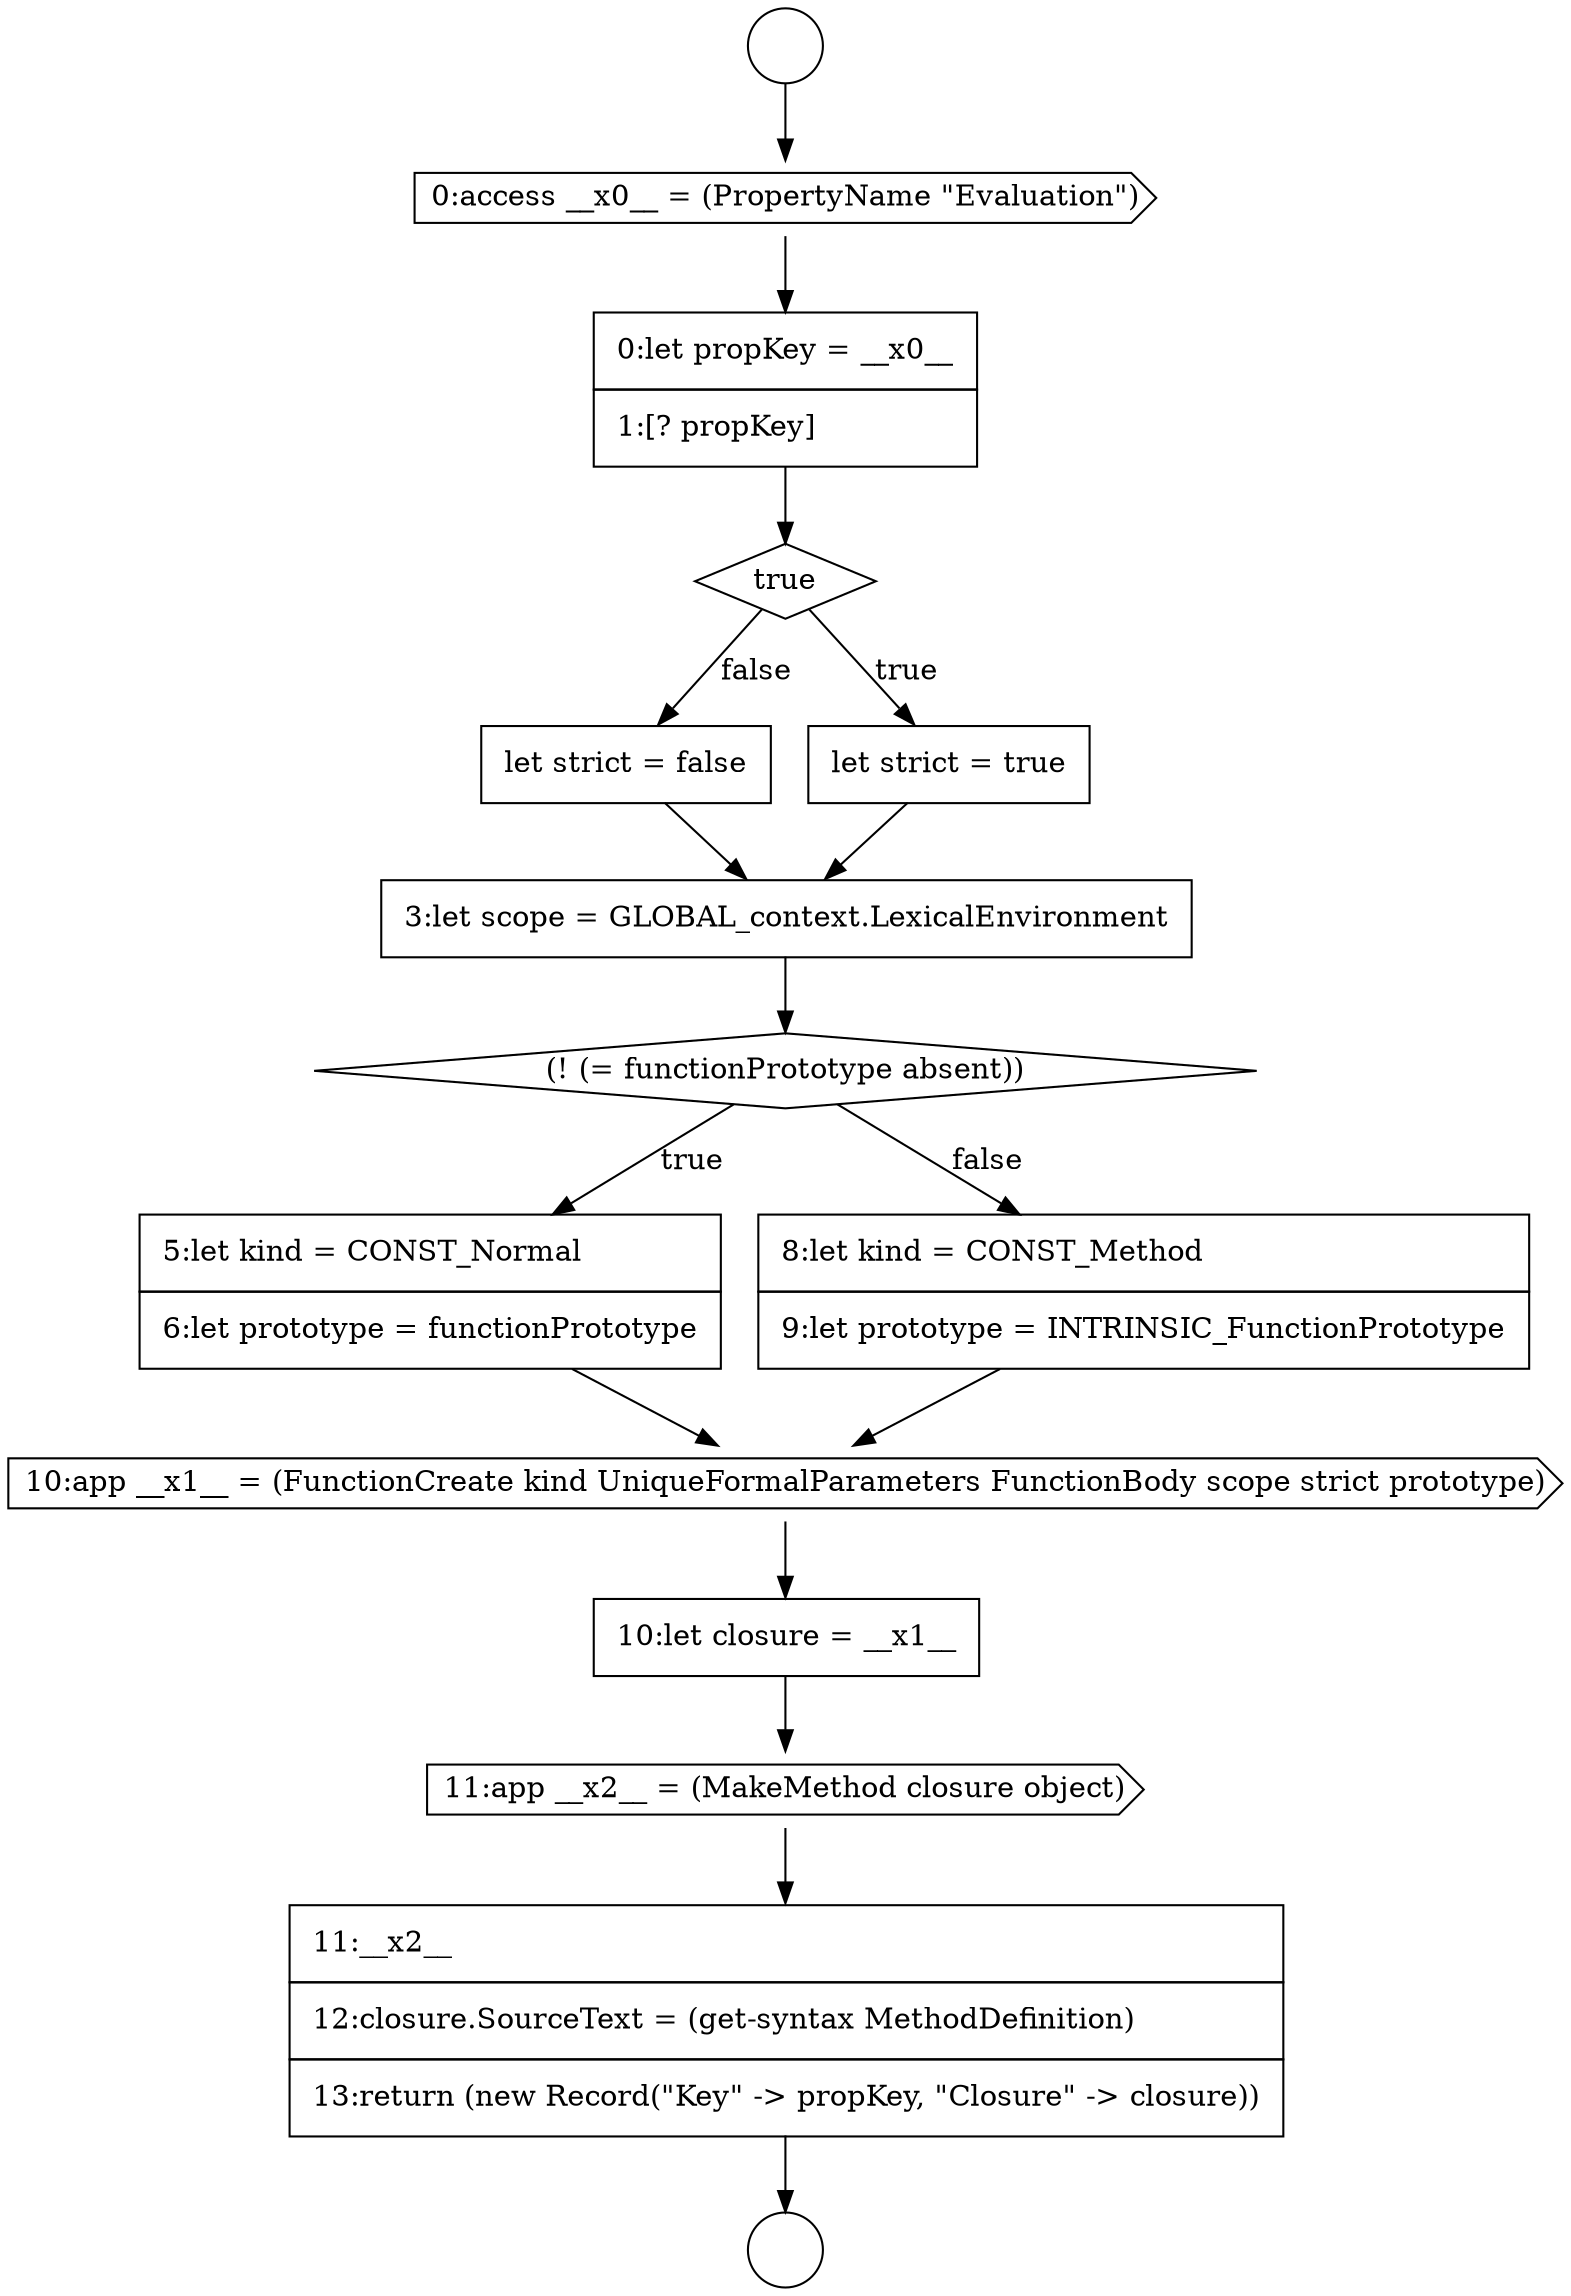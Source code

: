 digraph {
  node8490 [shape=cds, label=<<font color="black">10:app __x1__ = (FunctionCreate kind UniqueFormalParameters FunctionBody scope strict prototype)</font>> color="black" fillcolor="white" style=filled]
  node8487 [shape=diamond, label=<<font color="black">(! (= functionPrototype absent))</font>> color="black" fillcolor="white" style=filled]
  node8483 [shape=diamond, label=<<font color="black">true</font>> color="black" fillcolor="white" style=filled]
  node8479 [shape=circle label=" " color="black" fillcolor="white" style=filled]
  node8491 [shape=none, margin=0, label=<<font color="black">
    <table border="0" cellborder="1" cellspacing="0" cellpadding="10">
      <tr><td align="left">10:let closure = __x1__</td></tr>
    </table>
  </font>> color="black" fillcolor="white" style=filled]
  node8482 [shape=none, margin=0, label=<<font color="black">
    <table border="0" cellborder="1" cellspacing="0" cellpadding="10">
      <tr><td align="left">0:let propKey = __x0__</td></tr>
      <tr><td align="left">1:[? propKey]</td></tr>
    </table>
  </font>> color="black" fillcolor="white" style=filled]
  node8480 [shape=circle label=" " color="black" fillcolor="white" style=filled]
  node8492 [shape=cds, label=<<font color="black">11:app __x2__ = (MakeMethod closure object)</font>> color="black" fillcolor="white" style=filled]
  node8485 [shape=none, margin=0, label=<<font color="black">
    <table border="0" cellborder="1" cellspacing="0" cellpadding="10">
      <tr><td align="left">let strict = false</td></tr>
    </table>
  </font>> color="black" fillcolor="white" style=filled]
  node8488 [shape=none, margin=0, label=<<font color="black">
    <table border="0" cellborder="1" cellspacing="0" cellpadding="10">
      <tr><td align="left">5:let kind = CONST_Normal</td></tr>
      <tr><td align="left">6:let prototype = functionPrototype</td></tr>
    </table>
  </font>> color="black" fillcolor="white" style=filled]
  node8489 [shape=none, margin=0, label=<<font color="black">
    <table border="0" cellborder="1" cellspacing="0" cellpadding="10">
      <tr><td align="left">8:let kind = CONST_Method</td></tr>
      <tr><td align="left">9:let prototype = INTRINSIC_FunctionPrototype</td></tr>
    </table>
  </font>> color="black" fillcolor="white" style=filled]
  node8484 [shape=none, margin=0, label=<<font color="black">
    <table border="0" cellborder="1" cellspacing="0" cellpadding="10">
      <tr><td align="left">let strict = true</td></tr>
    </table>
  </font>> color="black" fillcolor="white" style=filled]
  node8493 [shape=none, margin=0, label=<<font color="black">
    <table border="0" cellborder="1" cellspacing="0" cellpadding="10">
      <tr><td align="left">11:__x2__</td></tr>
      <tr><td align="left">12:closure.SourceText = (get-syntax MethodDefinition)</td></tr>
      <tr><td align="left">13:return (new Record(&quot;Key&quot; -&gt; propKey, &quot;Closure&quot; -&gt; closure))</td></tr>
    </table>
  </font>> color="black" fillcolor="white" style=filled]
  node8486 [shape=none, margin=0, label=<<font color="black">
    <table border="0" cellborder="1" cellspacing="0" cellpadding="10">
      <tr><td align="left">3:let scope = GLOBAL_context.LexicalEnvironment</td></tr>
    </table>
  </font>> color="black" fillcolor="white" style=filled]
  node8481 [shape=cds, label=<<font color="black">0:access __x0__ = (PropertyName &quot;Evaluation&quot;)</font>> color="black" fillcolor="white" style=filled]
  node8483 -> node8484 [label=<<font color="black">true</font>> color="black"]
  node8483 -> node8485 [label=<<font color="black">false</font>> color="black"]
  node8488 -> node8490 [ color="black"]
  node8484 -> node8486 [ color="black"]
  node8487 -> node8488 [label=<<font color="black">true</font>> color="black"]
  node8487 -> node8489 [label=<<font color="black">false</font>> color="black"]
  node8485 -> node8486 [ color="black"]
  node8492 -> node8493 [ color="black"]
  node8481 -> node8482 [ color="black"]
  node8491 -> node8492 [ color="black"]
  node8479 -> node8481 [ color="black"]
  node8486 -> node8487 [ color="black"]
  node8489 -> node8490 [ color="black"]
  node8490 -> node8491 [ color="black"]
  node8482 -> node8483 [ color="black"]
  node8493 -> node8480 [ color="black"]
}
